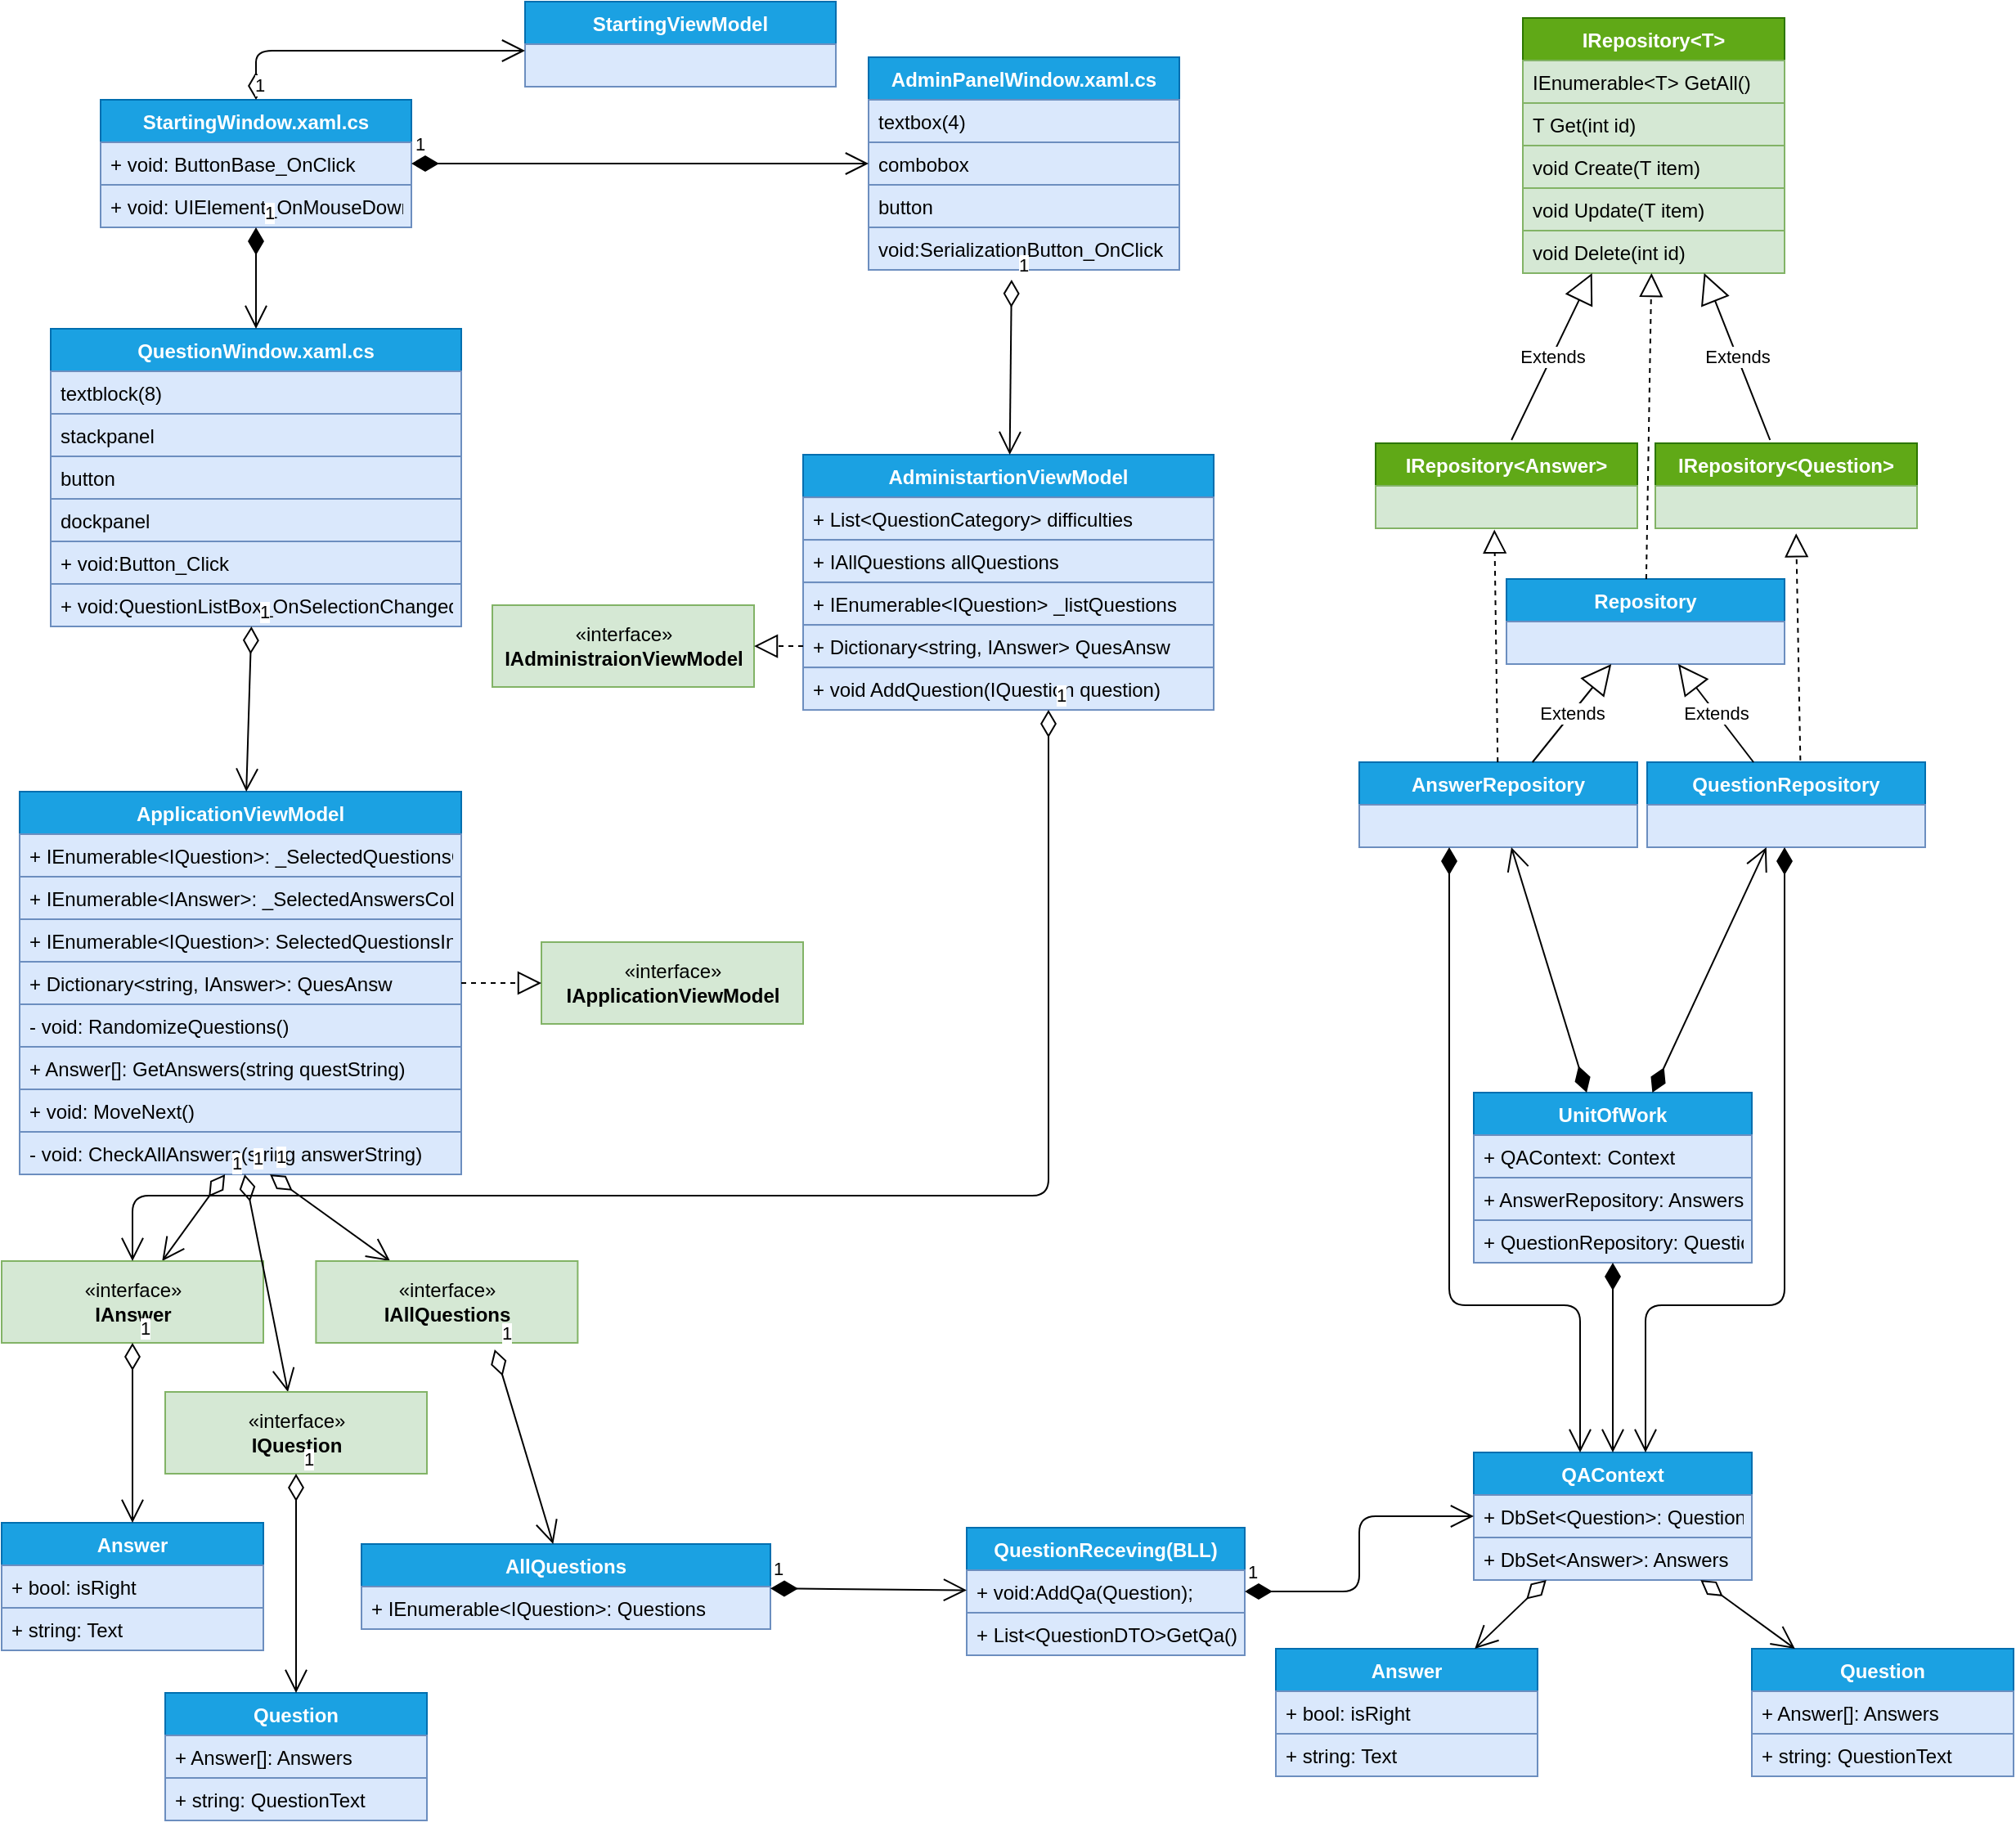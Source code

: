 <mxfile version="13.0.6" type="github">
  <diagram id="C5RBs43oDa-KdzZeNtuy" name="Page-1">
    <mxGraphModel dx="1504" dy="-487" grid="1" gridSize="10" guides="1" tooltips="1" connect="1" arrows="1" fold="1" page="1" pageScale="1" pageWidth="827" pageHeight="1169" background="none" math="0" shadow="0">
      <root>
        <mxCell id="WIyWlLk6GJQsqaUBKTNV-0" />
        <mxCell id="WIyWlLk6GJQsqaUBKTNV-1" parent="WIyWlLk6GJQsqaUBKTNV-0" />
        <mxCell id="ChXu1aPSYfACikpWYjQv-26" value="StartingViewModel" style="swimlane;fontStyle=1;align=center;verticalAlign=top;childLayout=stackLayout;horizontal=1;startSize=26;horizontalStack=0;resizeParent=1;resizeParentMax=0;resizeLast=0;collapsible=1;marginBottom=0;fillColor=#1ba1e2;strokeColor=#006EAF;fontColor=#ffffff;" vertex="1" parent="WIyWlLk6GJQsqaUBKTNV-1">
          <mxGeometry x="340" y="1180" width="190" height="52" as="geometry" />
        </mxCell>
        <mxCell id="ChXu1aPSYfACikpWYjQv-28" value="" style="text;strokeColor=#6c8ebf;fillColor=#dae8fc;align=left;verticalAlign=top;spacingLeft=4;spacingRight=4;overflow=hidden;rotatable=0;points=[[0,0.5],[1,0.5]];portConstraint=eastwest;" vertex="1" parent="ChXu1aPSYfACikpWYjQv-26">
          <mxGeometry y="26" width="190" height="26" as="geometry" />
        </mxCell>
        <mxCell id="w_XiCXWCSGNmlnJ2Ay6U-12" value="AdminPanelWindow.xaml.cs" style="swimlane;fontStyle=1;align=center;verticalAlign=top;childLayout=stackLayout;horizontal=1;startSize=26;horizontalStack=0;resizeParent=1;resizeParentMax=0;resizeLast=0;collapsible=1;marginBottom=0;fillColor=#1ba1e2;strokeColor=#006EAF;fontColor=#ffffff;" parent="WIyWlLk6GJQsqaUBKTNV-1" vertex="1">
          <mxGeometry x="550" y="1214" width="190" height="130" as="geometry" />
        </mxCell>
        <mxCell id="w_XiCXWCSGNmlnJ2Ay6U-13" value="textbox(4)" style="text;strokeColor=#6c8ebf;fillColor=#dae8fc;align=left;verticalAlign=top;spacingLeft=4;spacingRight=4;overflow=hidden;rotatable=0;points=[[0,0.5],[1,0.5]];portConstraint=eastwest;" parent="w_XiCXWCSGNmlnJ2Ay6U-12" vertex="1">
          <mxGeometry y="26" width="190" height="26" as="geometry" />
        </mxCell>
        <mxCell id="w_XiCXWCSGNmlnJ2Ay6U-16" value="combobox" style="text;strokeColor=#6c8ebf;fillColor=#dae8fc;align=left;verticalAlign=top;spacingLeft=4;spacingRight=4;overflow=hidden;rotatable=0;points=[[0,0.5],[1,0.5]];portConstraint=eastwest;" parent="w_XiCXWCSGNmlnJ2Ay6U-12" vertex="1">
          <mxGeometry y="52" width="190" height="26" as="geometry" />
        </mxCell>
        <mxCell id="w_XiCXWCSGNmlnJ2Ay6U-17" value="button" style="text;strokeColor=#6c8ebf;fillColor=#dae8fc;align=left;verticalAlign=top;spacingLeft=4;spacingRight=4;overflow=hidden;rotatable=0;points=[[0,0.5],[1,0.5]];portConstraint=eastwest;" parent="w_XiCXWCSGNmlnJ2Ay6U-12" vertex="1">
          <mxGeometry y="78" width="190" height="26" as="geometry" />
        </mxCell>
        <mxCell id="w_XiCXWCSGNmlnJ2Ay6U-15" value="void:SerializationButton_OnClick" style="text;strokeColor=#6c8ebf;fillColor=#dae8fc;align=left;verticalAlign=top;spacingLeft=4;spacingRight=4;overflow=hidden;rotatable=0;points=[[0,0.5],[1,0.5]];portConstraint=eastwest;" parent="w_XiCXWCSGNmlnJ2Ay6U-12" vertex="1">
          <mxGeometry y="104" width="190" height="26" as="geometry" />
        </mxCell>
        <mxCell id="w_XiCXWCSGNmlnJ2Ay6U-1" value="StartingWindow.xaml.cs" style="swimlane;fontStyle=1;align=center;verticalAlign=top;childLayout=stackLayout;horizontal=1;startSize=26;horizontalStack=0;resizeParent=1;resizeParentMax=0;resizeLast=0;collapsible=1;marginBottom=0;fillColor=#1ba1e2;strokeColor=#006EAF;fontColor=#ffffff;" parent="WIyWlLk6GJQsqaUBKTNV-1" vertex="1">
          <mxGeometry x="80.5" y="1240" width="190" height="78" as="geometry" />
        </mxCell>
        <mxCell id="w_XiCXWCSGNmlnJ2Ay6U-4" value="+ void: ButtonBase_OnClick" style="text;strokeColor=#6c8ebf;fillColor=#dae8fc;align=left;verticalAlign=top;spacingLeft=4;spacingRight=4;overflow=hidden;rotatable=0;points=[[0,0.5],[1,0.5]];portConstraint=eastwest;" parent="w_XiCXWCSGNmlnJ2Ay6U-1" vertex="1">
          <mxGeometry y="26" width="190" height="26" as="geometry" />
        </mxCell>
        <mxCell id="w_XiCXWCSGNmlnJ2Ay6U-5" value="+ void: UIElement_OnMouseDown" style="text;strokeColor=#6c8ebf;fillColor=#dae8fc;align=left;verticalAlign=top;spacingLeft=4;spacingRight=4;overflow=hidden;rotatable=0;points=[[0,0.5],[1,0.5]];portConstraint=eastwest;" parent="w_XiCXWCSGNmlnJ2Ay6U-1" vertex="1">
          <mxGeometry y="52" width="190" height="26" as="geometry" />
        </mxCell>
        <mxCell id="ChXu1aPSYfACikpWYjQv-20" value="Repository" style="swimlane;fontStyle=1;align=center;verticalAlign=top;childLayout=stackLayout;horizontal=1;startSize=26;horizontalStack=0;resizeParent=1;resizeParentMax=0;resizeLast=0;collapsible=1;marginBottom=0;fillColor=#1ba1e2;strokeColor=#006EAF;fontColor=#ffffff;" vertex="1" parent="WIyWlLk6GJQsqaUBKTNV-1">
          <mxGeometry x="940" y="1533" width="170" height="52" as="geometry" />
        </mxCell>
        <mxCell id="ChXu1aPSYfACikpWYjQv-21" value="" style="text;strokeColor=#6c8ebf;fillColor=#dae8fc;align=left;verticalAlign=top;spacingLeft=4;spacingRight=4;overflow=hidden;rotatable=0;points=[[0,0.5],[1,0.5]];portConstraint=eastwest;" vertex="1" parent="ChXu1aPSYfACikpWYjQv-20">
          <mxGeometry y="26" width="170" height="26" as="geometry" />
        </mxCell>
        <mxCell id="ChXu1aPSYfACikpWYjQv-18" value="QuestionRepository" style="swimlane;fontStyle=1;align=center;verticalAlign=top;childLayout=stackLayout;horizontal=1;startSize=26;horizontalStack=0;resizeParent=1;resizeParentMax=0;resizeLast=0;collapsible=1;marginBottom=0;fillColor=#1ba1e2;strokeColor=#006EAF;fontColor=#ffffff;" vertex="1" parent="WIyWlLk6GJQsqaUBKTNV-1">
          <mxGeometry x="1026" y="1645" width="170" height="52" as="geometry" />
        </mxCell>
        <mxCell id="ChXu1aPSYfACikpWYjQv-19" value="" style="text;strokeColor=#6c8ebf;fillColor=#dae8fc;align=left;verticalAlign=top;spacingLeft=4;spacingRight=4;overflow=hidden;rotatable=0;points=[[0,0.5],[1,0.5]];portConstraint=eastwest;" vertex="1" parent="ChXu1aPSYfACikpWYjQv-18">
          <mxGeometry y="26" width="170" height="26" as="geometry" />
        </mxCell>
        <mxCell id="ChXu1aPSYfACikpWYjQv-14" value="AnswerRepository" style="swimlane;fontStyle=1;align=center;verticalAlign=top;childLayout=stackLayout;horizontal=1;startSize=26;horizontalStack=0;resizeParent=1;resizeParentMax=0;resizeLast=0;collapsible=1;marginBottom=0;fillColor=#1ba1e2;strokeColor=#006EAF;fontColor=#ffffff;" vertex="1" parent="WIyWlLk6GJQsqaUBKTNV-1">
          <mxGeometry x="850" y="1645" width="170" height="52" as="geometry" />
        </mxCell>
        <mxCell id="ChXu1aPSYfACikpWYjQv-15" value="" style="text;strokeColor=#6c8ebf;fillColor=#dae8fc;align=left;verticalAlign=top;spacingLeft=4;spacingRight=4;overflow=hidden;rotatable=0;points=[[0,0.5],[1,0.5]];portConstraint=eastwest;" vertex="1" parent="ChXu1aPSYfACikpWYjQv-14">
          <mxGeometry y="26" width="170" height="26" as="geometry" />
        </mxCell>
        <mxCell id="o1FTTelJeSWuNUwA3Za7-9" value="UnitOfWork" style="swimlane;fontStyle=1;align=center;verticalAlign=top;childLayout=stackLayout;horizontal=1;startSize=26;horizontalStack=0;resizeParent=1;resizeParentMax=0;resizeLast=0;collapsible=1;marginBottom=0;fillColor=#1ba1e2;strokeColor=#006EAF;fontColor=#ffffff;" parent="WIyWlLk6GJQsqaUBKTNV-1" vertex="1">
          <mxGeometry x="920" y="1847" width="170" height="104" as="geometry" />
        </mxCell>
        <mxCell id="o1FTTelJeSWuNUwA3Za7-10" value="+ QAContext: Context" style="text;strokeColor=#6c8ebf;fillColor=#dae8fc;align=left;verticalAlign=top;spacingLeft=4;spacingRight=4;overflow=hidden;rotatable=0;points=[[0,0.5],[1,0.5]];portConstraint=eastwest;" parent="o1FTTelJeSWuNUwA3Za7-9" vertex="1">
          <mxGeometry y="26" width="170" height="26" as="geometry" />
        </mxCell>
        <mxCell id="o1FTTelJeSWuNUwA3Za7-11" value="+ AnswerRepository: Answers" style="text;strokeColor=#6c8ebf;fillColor=#dae8fc;align=left;verticalAlign=top;spacingLeft=4;spacingRight=4;overflow=hidden;rotatable=0;points=[[0,0.5],[1,0.5]];portConstraint=eastwest;" parent="o1FTTelJeSWuNUwA3Za7-9" vertex="1">
          <mxGeometry y="52" width="170" height="26" as="geometry" />
        </mxCell>
        <mxCell id="o1FTTelJeSWuNUwA3Za7-12" value="+ QuestionRepository: Questions" style="text;strokeColor=#6c8ebf;fillColor=#dae8fc;align=left;verticalAlign=top;spacingLeft=4;spacingRight=4;overflow=hidden;rotatable=0;points=[[0,0.5],[1,0.5]];portConstraint=eastwest;" parent="o1FTTelJeSWuNUwA3Za7-9" vertex="1">
          <mxGeometry y="78" width="170" height="26" as="geometry" />
        </mxCell>
        <mxCell id="ChXu1aPSYfACikpWYjQv-12" value="IRepository&lt;Question&gt;" style="swimlane;fontStyle=1;align=center;verticalAlign=top;childLayout=stackLayout;horizontal=1;startSize=26;horizontalStack=0;resizeParent=1;resizeParentMax=0;resizeLast=0;collapsible=1;marginBottom=0;fillColor=#60a917;strokeColor=#2D7600;fontColor=#ffffff;" vertex="1" parent="WIyWlLk6GJQsqaUBKTNV-1">
          <mxGeometry x="1031" y="1450" width="160" height="52" as="geometry" />
        </mxCell>
        <mxCell id="ChXu1aPSYfACikpWYjQv-13" value="" style="text;strokeColor=#82b366;fillColor=#d5e8d4;align=left;verticalAlign=top;spacingLeft=4;spacingRight=4;overflow=hidden;rotatable=0;points=[[0,0.5],[1,0.5]];portConstraint=eastwest;" vertex="1" parent="ChXu1aPSYfACikpWYjQv-12">
          <mxGeometry y="26" width="160" height="26" as="geometry" />
        </mxCell>
        <mxCell id="ChXu1aPSYfACikpWYjQv-6" value="IRepository&lt;Answer&gt;" style="swimlane;fontStyle=1;align=center;verticalAlign=top;childLayout=stackLayout;horizontal=1;startSize=26;horizontalStack=0;resizeParent=1;resizeParentMax=0;resizeLast=0;collapsible=1;marginBottom=0;fillColor=#60a917;strokeColor=#2D7600;fontColor=#ffffff;" vertex="1" parent="WIyWlLk6GJQsqaUBKTNV-1">
          <mxGeometry x="860" y="1450" width="160" height="52" as="geometry" />
        </mxCell>
        <mxCell id="ChXu1aPSYfACikpWYjQv-10" value="" style="text;strokeColor=#82b366;fillColor=#d5e8d4;align=left;verticalAlign=top;spacingLeft=4;spacingRight=4;overflow=hidden;rotatable=0;points=[[0,0.5],[1,0.5]];portConstraint=eastwest;" vertex="1" parent="ChXu1aPSYfACikpWYjQv-6">
          <mxGeometry y="26" width="160" height="26" as="geometry" />
        </mxCell>
        <mxCell id="o1FTTelJeSWuNUwA3Za7-0" value="IRepository&lt;T&gt;" style="swimlane;fontStyle=1;align=center;verticalAlign=top;childLayout=stackLayout;horizontal=1;startSize=26;horizontalStack=0;resizeParent=1;resizeParentMax=0;resizeLast=0;collapsible=1;marginBottom=0;fillColor=#60a917;strokeColor=#2D7600;fontColor=#ffffff;" parent="WIyWlLk6GJQsqaUBKTNV-1" vertex="1">
          <mxGeometry x="950" y="1190" width="160" height="156" as="geometry" />
        </mxCell>
        <mxCell id="o1FTTelJeSWuNUwA3Za7-1" value="IEnumerable&lt;T&gt; GetAll()" style="text;strokeColor=#82b366;fillColor=#d5e8d4;align=left;verticalAlign=top;spacingLeft=4;spacingRight=4;overflow=hidden;rotatable=0;points=[[0,0.5],[1,0.5]];portConstraint=eastwest;" parent="o1FTTelJeSWuNUwA3Za7-0" vertex="1">
          <mxGeometry y="26" width="160" height="26" as="geometry" />
        </mxCell>
        <mxCell id="o1FTTelJeSWuNUwA3Za7-2" value="T Get(int id)" style="text;strokeColor=#82b366;fillColor=#d5e8d4;align=left;verticalAlign=top;spacingLeft=4;spacingRight=4;overflow=hidden;rotatable=0;points=[[0,0.5],[1,0.5]];portConstraint=eastwest;" parent="o1FTTelJeSWuNUwA3Za7-0" vertex="1">
          <mxGeometry y="52" width="160" height="26" as="geometry" />
        </mxCell>
        <mxCell id="o1FTTelJeSWuNUwA3Za7-3" value="void Create(T item)" style="text;strokeColor=#82b366;fillColor=#d5e8d4;align=left;verticalAlign=top;spacingLeft=4;spacingRight=4;overflow=hidden;rotatable=0;points=[[0,0.5],[1,0.5]];portConstraint=eastwest;" parent="o1FTTelJeSWuNUwA3Za7-0" vertex="1">
          <mxGeometry y="78" width="160" height="26" as="geometry" />
        </mxCell>
        <mxCell id="o1FTTelJeSWuNUwA3Za7-4" value="void Update(T item)" style="text;strokeColor=#82b366;fillColor=#d5e8d4;align=left;verticalAlign=top;spacingLeft=4;spacingRight=4;overflow=hidden;rotatable=0;points=[[0,0.5],[1,0.5]];portConstraint=eastwest;" parent="o1FTTelJeSWuNUwA3Za7-0" vertex="1">
          <mxGeometry y="104" width="160" height="26" as="geometry" />
        </mxCell>
        <mxCell id="o1FTTelJeSWuNUwA3Za7-5" value="void Delete(int id)" style="text;strokeColor=#82b366;fillColor=#d5e8d4;align=left;verticalAlign=top;spacingLeft=4;spacingRight=4;overflow=hidden;rotatable=0;points=[[0,0.5],[1,0.5]];portConstraint=eastwest;" parent="o1FTTelJeSWuNUwA3Za7-0" vertex="1">
          <mxGeometry y="130" width="160" height="26" as="geometry" />
        </mxCell>
        <mxCell id="o1FTTelJeSWuNUwA3Za7-16" value="Answer" style="swimlane;fontStyle=1;align=center;verticalAlign=top;childLayout=stackLayout;horizontal=1;startSize=26;horizontalStack=0;resizeParent=1;resizeParentMax=0;resizeLast=0;collapsible=1;marginBottom=0;fillColor=#1ba1e2;strokeColor=#006EAF;fontColor=#ffffff;" parent="WIyWlLk6GJQsqaUBKTNV-1" vertex="1">
          <mxGeometry x="799" y="2187" width="160" height="78" as="geometry" />
        </mxCell>
        <mxCell id="o1FTTelJeSWuNUwA3Za7-17" value="+ bool: isRight" style="text;strokeColor=#6c8ebf;fillColor=#dae8fc;align=left;verticalAlign=top;spacingLeft=4;spacingRight=4;overflow=hidden;rotatable=0;points=[[0,0.5],[1,0.5]];portConstraint=eastwest;" parent="o1FTTelJeSWuNUwA3Za7-16" vertex="1">
          <mxGeometry y="26" width="160" height="26" as="geometry" />
        </mxCell>
        <mxCell id="o1FTTelJeSWuNUwA3Za7-18" value="+ string: Text" style="text;strokeColor=#6c8ebf;fillColor=#dae8fc;align=left;verticalAlign=top;spacingLeft=4;spacingRight=4;overflow=hidden;rotatable=0;points=[[0,0.5],[1,0.5]];portConstraint=eastwest;" parent="o1FTTelJeSWuNUwA3Za7-16" vertex="1">
          <mxGeometry y="52" width="160" height="26" as="geometry" />
        </mxCell>
        <mxCell id="o1FTTelJeSWuNUwA3Za7-6" value="QAContext" style="swimlane;fontStyle=1;align=center;verticalAlign=top;childLayout=stackLayout;horizontal=1;startSize=26;horizontalStack=0;resizeParent=1;resizeParentMax=0;resizeLast=0;collapsible=1;marginBottom=0;fillColor=#1ba1e2;strokeColor=#006EAF;fontColor=#ffffff;" parent="WIyWlLk6GJQsqaUBKTNV-1" vertex="1">
          <mxGeometry x="920" y="2067" width="170" height="78" as="geometry" />
        </mxCell>
        <mxCell id="o1FTTelJeSWuNUwA3Za7-7" value="+ DbSet&lt;Question&gt;: Questions" style="text;strokeColor=#6c8ebf;fillColor=#dae8fc;align=left;verticalAlign=top;spacingLeft=4;spacingRight=4;overflow=hidden;rotatable=0;points=[[0,0.5],[1,0.5]];portConstraint=eastwest;" parent="o1FTTelJeSWuNUwA3Za7-6" vertex="1">
          <mxGeometry y="26" width="170" height="26" as="geometry" />
        </mxCell>
        <mxCell id="o1FTTelJeSWuNUwA3Za7-8" value="+ DbSet&lt;Answer&gt;: Answers" style="text;strokeColor=#6c8ebf;fillColor=#dae8fc;align=left;verticalAlign=top;spacingLeft=4;spacingRight=4;overflow=hidden;rotatable=0;points=[[0,0.5],[1,0.5]];portConstraint=eastwest;" parent="o1FTTelJeSWuNUwA3Za7-6" vertex="1">
          <mxGeometry y="52" width="170" height="26" as="geometry" />
        </mxCell>
        <mxCell id="o1FTTelJeSWuNUwA3Za7-13" value="Question" style="swimlane;fontStyle=1;align=center;verticalAlign=top;childLayout=stackLayout;horizontal=1;startSize=26;horizontalStack=0;resizeParent=1;resizeParentMax=0;resizeLast=0;collapsible=1;marginBottom=0;fillColor=#1ba1e2;strokeColor=#006EAF;fontColor=#ffffff;" parent="WIyWlLk6GJQsqaUBKTNV-1" vertex="1">
          <mxGeometry x="1090" y="2187" width="160" height="78" as="geometry" />
        </mxCell>
        <mxCell id="o1FTTelJeSWuNUwA3Za7-14" value="+ Answer[]: Answers" style="text;strokeColor=#6c8ebf;fillColor=#dae8fc;align=left;verticalAlign=top;spacingLeft=4;spacingRight=4;overflow=hidden;rotatable=0;points=[[0,0.5],[1,0.5]];portConstraint=eastwest;" parent="o1FTTelJeSWuNUwA3Za7-13" vertex="1">
          <mxGeometry y="26" width="160" height="26" as="geometry" />
        </mxCell>
        <mxCell id="o1FTTelJeSWuNUwA3Za7-15" value="+ string: QuestionText" style="text;strokeColor=#6c8ebf;fillColor=#dae8fc;align=left;verticalAlign=top;spacingLeft=4;spacingRight=4;overflow=hidden;rotatable=0;points=[[0,0.5],[1,0.5]];portConstraint=eastwest;" parent="o1FTTelJeSWuNUwA3Za7-13" vertex="1">
          <mxGeometry y="52" width="160" height="26" as="geometry" />
        </mxCell>
        <mxCell id="w_XiCXWCSGNmlnJ2Ay6U-35" value="ApplicationViewModel" style="swimlane;fontStyle=1;align=center;verticalAlign=top;childLayout=stackLayout;horizontal=1;startSize=26;horizontalStack=0;resizeParent=1;resizeParentMax=0;resizeLast=0;collapsible=1;marginBottom=0;fillColor=#1ba1e2;strokeColor=#006EAF;fontColor=#ffffff;" parent="WIyWlLk6GJQsqaUBKTNV-1" vertex="1">
          <mxGeometry x="31" y="1663" width="270" height="234" as="geometry" />
        </mxCell>
        <mxCell id="w_XiCXWCSGNmlnJ2Ay6U-36" value="+ IEnumerable&lt;IQuestion&gt;: _SelectedQuestionsCollection;" style="text;strokeColor=#6c8ebf;fillColor=#dae8fc;align=left;verticalAlign=top;spacingLeft=4;spacingRight=4;overflow=hidden;rotatable=0;points=[[0,0.5],[1,0.5]];portConstraint=eastwest;" parent="w_XiCXWCSGNmlnJ2Ay6U-35" vertex="1">
          <mxGeometry y="26" width="270" height="26" as="geometry" />
        </mxCell>
        <mxCell id="w_XiCXWCSGNmlnJ2Ay6U-37" value="+ IEnumerable&lt;IAnswer&gt;: _SelectedAnswersCollection;" style="text;strokeColor=#6c8ebf;fillColor=#dae8fc;align=left;verticalAlign=top;spacingLeft=4;spacingRight=4;overflow=hidden;rotatable=0;points=[[0,0.5],[1,0.5]];portConstraint=eastwest;" parent="w_XiCXWCSGNmlnJ2Ay6U-35" vertex="1">
          <mxGeometry y="52" width="270" height="26" as="geometry" />
        </mxCell>
        <mxCell id="w_XiCXWCSGNmlnJ2Ay6U-38" value="+ IEnumerable&lt;IQuestion&gt;: SelectedQuestionsInApplication" style="text;strokeColor=#6c8ebf;fillColor=#dae8fc;align=left;verticalAlign=top;spacingLeft=4;spacingRight=4;overflow=hidden;rotatable=0;points=[[0,0.5],[1,0.5]];portConstraint=eastwest;" parent="w_XiCXWCSGNmlnJ2Ay6U-35" vertex="1">
          <mxGeometry y="78" width="270" height="26" as="geometry" />
        </mxCell>
        <mxCell id="w_XiCXWCSGNmlnJ2Ay6U-39" value="+ Dictionary&lt;string, IAnswer&gt;: QuesAnsw" style="text;strokeColor=#6c8ebf;fillColor=#dae8fc;align=left;verticalAlign=top;spacingLeft=4;spacingRight=4;overflow=hidden;rotatable=0;points=[[0,0.5],[1,0.5]];portConstraint=eastwest;" parent="w_XiCXWCSGNmlnJ2Ay6U-35" vertex="1">
          <mxGeometry y="104" width="270" height="26" as="geometry" />
        </mxCell>
        <mxCell id="w_XiCXWCSGNmlnJ2Ay6U-41" value="- void: RandomizeQuestions()" style="text;strokeColor=#6c8ebf;fillColor=#dae8fc;align=left;verticalAlign=top;spacingLeft=4;spacingRight=4;overflow=hidden;rotatable=0;points=[[0,0.5],[1,0.5]];portConstraint=eastwest;" parent="w_XiCXWCSGNmlnJ2Ay6U-35" vertex="1">
          <mxGeometry y="130" width="270" height="26" as="geometry" />
        </mxCell>
        <mxCell id="w_XiCXWCSGNmlnJ2Ay6U-42" value="+ Answer[]: GetAnswers(string questString)" style="text;strokeColor=#6c8ebf;fillColor=#dae8fc;align=left;verticalAlign=top;spacingLeft=4;spacingRight=4;overflow=hidden;rotatable=0;points=[[0,0.5],[1,0.5]];portConstraint=eastwest;" parent="w_XiCXWCSGNmlnJ2Ay6U-35" vertex="1">
          <mxGeometry y="156" width="270" height="26" as="geometry" />
        </mxCell>
        <mxCell id="w_XiCXWCSGNmlnJ2Ay6U-55" value="+ void: MoveNext()" style="text;strokeColor=#6c8ebf;fillColor=#dae8fc;align=left;verticalAlign=top;spacingLeft=4;spacingRight=4;overflow=hidden;rotatable=0;points=[[0,0.5],[1,0.5]];portConstraint=eastwest;" parent="w_XiCXWCSGNmlnJ2Ay6U-35" vertex="1">
          <mxGeometry y="182" width="270" height="26" as="geometry" />
        </mxCell>
        <mxCell id="w_XiCXWCSGNmlnJ2Ay6U-56" value="- void: CheckAllAnswers(string answerString)" style="text;strokeColor=#6c8ebf;fillColor=#dae8fc;align=left;verticalAlign=top;spacingLeft=4;spacingRight=4;overflow=hidden;rotatable=0;points=[[0,0.5],[1,0.5]];portConstraint=eastwest;" parent="w_XiCXWCSGNmlnJ2Ay6U-35" vertex="1">
          <mxGeometry y="208" width="270" height="26" as="geometry" />
        </mxCell>
        <mxCell id="w_XiCXWCSGNmlnJ2Ay6U-83" value="AdministartionViewModel" style="swimlane;fontStyle=1;align=center;verticalAlign=top;childLayout=stackLayout;horizontal=1;startSize=26;horizontalStack=0;resizeParent=1;resizeParentMax=0;resizeLast=0;collapsible=1;marginBottom=0;fillColor=#1ba1e2;strokeColor=#006EAF;fontColor=#ffffff;" parent="WIyWlLk6GJQsqaUBKTNV-1" vertex="1">
          <mxGeometry x="510" y="1457.06" width="251" height="156" as="geometry" />
        </mxCell>
        <mxCell id="w_XiCXWCSGNmlnJ2Ay6U-84" value="+ List&lt;QuestionCategory&gt; difficulties" style="text;strokeColor=#6c8ebf;fillColor=#dae8fc;align=left;verticalAlign=top;spacingLeft=4;spacingRight=4;overflow=hidden;rotatable=0;points=[[0,0.5],[1,0.5]];portConstraint=eastwest;" parent="w_XiCXWCSGNmlnJ2Ay6U-83" vertex="1">
          <mxGeometry y="26" width="251" height="26" as="geometry" />
        </mxCell>
        <mxCell id="w_XiCXWCSGNmlnJ2Ay6U-85" value="+ IAllQuestions allQuestions" style="text;strokeColor=#6c8ebf;fillColor=#dae8fc;align=left;verticalAlign=top;spacingLeft=4;spacingRight=4;overflow=hidden;rotatable=0;points=[[0,0.5],[1,0.5]];portConstraint=eastwest;" parent="w_XiCXWCSGNmlnJ2Ay6U-83" vertex="1">
          <mxGeometry y="52" width="251" height="26" as="geometry" />
        </mxCell>
        <mxCell id="w_XiCXWCSGNmlnJ2Ay6U-86" value="+ IEnumerable&lt;IQuestion&gt; _listQuestions" style="text;strokeColor=#6c8ebf;fillColor=#dae8fc;align=left;verticalAlign=top;spacingLeft=4;spacingRight=4;overflow=hidden;rotatable=0;points=[[0,0.5],[1,0.5]];portConstraint=eastwest;" parent="w_XiCXWCSGNmlnJ2Ay6U-83" vertex="1">
          <mxGeometry y="78" width="251" height="26" as="geometry" />
        </mxCell>
        <mxCell id="w_XiCXWCSGNmlnJ2Ay6U-87" value="+ Dictionary&lt;string, IAnswer&gt; QuesAnsw" style="text;strokeColor=#6c8ebf;fillColor=#dae8fc;align=left;verticalAlign=top;spacingLeft=4;spacingRight=4;overflow=hidden;rotatable=0;points=[[0,0.5],[1,0.5]];portConstraint=eastwest;" parent="w_XiCXWCSGNmlnJ2Ay6U-83" vertex="1">
          <mxGeometry y="104" width="251" height="26" as="geometry" />
        </mxCell>
        <mxCell id="w_XiCXWCSGNmlnJ2Ay6U-89" value="+ void AddQuestion(IQuestion question)" style="text;strokeColor=#6c8ebf;fillColor=#dae8fc;align=left;verticalAlign=top;spacingLeft=4;spacingRight=4;overflow=hidden;rotatable=0;points=[[0,0.5],[1,0.5]];portConstraint=eastwest;" parent="w_XiCXWCSGNmlnJ2Ay6U-83" vertex="1">
          <mxGeometry y="130" width="251" height="26" as="geometry" />
        </mxCell>
        <mxCell id="w_XiCXWCSGNmlnJ2Ay6U-75" value="AllQuestions" style="swimlane;fontStyle=1;align=center;verticalAlign=top;childLayout=stackLayout;horizontal=1;startSize=26;horizontalStack=0;resizeParent=1;resizeParentMax=0;resizeLast=0;collapsible=1;marginBottom=0;fillColor=#1ba1e2;strokeColor=#006EAF;fontColor=#ffffff;" parent="WIyWlLk6GJQsqaUBKTNV-1" vertex="1">
          <mxGeometry x="240" y="2123" width="250" height="52" as="geometry" />
        </mxCell>
        <mxCell id="w_XiCXWCSGNmlnJ2Ay6U-77" value="+ IEnumerable&lt;IQuestion&gt;: Questions" style="text;strokeColor=#6c8ebf;fillColor=#dae8fc;align=left;verticalAlign=top;spacingLeft=4;spacingRight=4;overflow=hidden;rotatable=0;points=[[0,0.5],[1,0.5]];portConstraint=eastwest;" parent="w_XiCXWCSGNmlnJ2Ay6U-75" vertex="1">
          <mxGeometry y="26" width="250" height="26" as="geometry" />
        </mxCell>
        <mxCell id="o1FTTelJeSWuNUwA3Za7-35" value="QuestionReceving(BLL)" style="swimlane;fontStyle=1;align=center;verticalAlign=top;childLayout=stackLayout;horizontal=1;startSize=26;horizontalStack=0;resizeParent=1;resizeParentMax=0;resizeLast=0;collapsible=1;marginBottom=0;fillColor=#1ba1e2;strokeColor=#006EAF;fontColor=#ffffff;" parent="WIyWlLk6GJQsqaUBKTNV-1" vertex="1">
          <mxGeometry x="610" y="2113" width="170" height="78" as="geometry" />
        </mxCell>
        <mxCell id="o1FTTelJeSWuNUwA3Za7-38" value="+ void:AddQa(Question);" style="text;strokeColor=#6c8ebf;fillColor=#dae8fc;align=left;verticalAlign=top;spacingLeft=4;spacingRight=4;overflow=hidden;rotatable=0;points=[[0,0.5],[1,0.5]];portConstraint=eastwest;" parent="o1FTTelJeSWuNUwA3Za7-35" vertex="1">
          <mxGeometry y="26" width="170" height="26" as="geometry" />
        </mxCell>
        <mxCell id="o1FTTelJeSWuNUwA3Za7-39" value="+ List&lt;QuestionDTO&gt;GetQa();" style="text;strokeColor=#6c8ebf;fillColor=#dae8fc;align=left;verticalAlign=top;spacingLeft=4;spacingRight=4;overflow=hidden;rotatable=0;points=[[0,0.5],[1,0.5]];portConstraint=eastwest;" parent="o1FTTelJeSWuNUwA3Za7-35" vertex="1">
          <mxGeometry y="52" width="170" height="26" as="geometry" />
        </mxCell>
        <mxCell id="w_XiCXWCSGNmlnJ2Ay6U-64" value="Answer" style="swimlane;fontStyle=1;align=center;verticalAlign=top;childLayout=stackLayout;horizontal=1;startSize=26;horizontalStack=0;resizeParent=1;resizeParentMax=0;resizeLast=0;collapsible=1;marginBottom=0;fillColor=#1ba1e2;strokeColor=#006EAF;fontColor=#ffffff;" parent="WIyWlLk6GJQsqaUBKTNV-1" vertex="1">
          <mxGeometry x="20" y="2110" width="160" height="78" as="geometry" />
        </mxCell>
        <mxCell id="w_XiCXWCSGNmlnJ2Ay6U-65" value="+ bool: isRight" style="text;strokeColor=#6c8ebf;fillColor=#dae8fc;align=left;verticalAlign=top;spacingLeft=4;spacingRight=4;overflow=hidden;rotatable=0;points=[[0,0.5],[1,0.5]];portConstraint=eastwest;" parent="w_XiCXWCSGNmlnJ2Ay6U-64" vertex="1">
          <mxGeometry y="26" width="160" height="26" as="geometry" />
        </mxCell>
        <mxCell id="w_XiCXWCSGNmlnJ2Ay6U-68" value="+ string: Text" style="text;strokeColor=#6c8ebf;fillColor=#dae8fc;align=left;verticalAlign=top;spacingLeft=4;spacingRight=4;overflow=hidden;rotatable=0;points=[[0,0.5],[1,0.5]];portConstraint=eastwest;" parent="w_XiCXWCSGNmlnJ2Ay6U-64" vertex="1">
          <mxGeometry y="52" width="160" height="26" as="geometry" />
        </mxCell>
        <mxCell id="w_XiCXWCSGNmlnJ2Ay6U-70" value="Question" style="swimlane;fontStyle=1;align=center;verticalAlign=top;childLayout=stackLayout;horizontal=1;startSize=26;horizontalStack=0;resizeParent=1;resizeParentMax=0;resizeLast=0;collapsible=1;marginBottom=0;fillColor=#1ba1e2;strokeColor=#006EAF;fontColor=#ffffff;" parent="WIyWlLk6GJQsqaUBKTNV-1" vertex="1">
          <mxGeometry x="120" y="2214" width="160" height="78" as="geometry" />
        </mxCell>
        <mxCell id="w_XiCXWCSGNmlnJ2Ay6U-71" value="+ Answer[]: Answers" style="text;strokeColor=#6c8ebf;fillColor=#dae8fc;align=left;verticalAlign=top;spacingLeft=4;spacingRight=4;overflow=hidden;rotatable=0;points=[[0,0.5],[1,0.5]];portConstraint=eastwest;" parent="w_XiCXWCSGNmlnJ2Ay6U-70" vertex="1">
          <mxGeometry y="26" width="160" height="26" as="geometry" />
        </mxCell>
        <mxCell id="w_XiCXWCSGNmlnJ2Ay6U-72" value="+ string: QuestionText" style="text;strokeColor=#6c8ebf;fillColor=#dae8fc;align=left;verticalAlign=top;spacingLeft=4;spacingRight=4;overflow=hidden;rotatable=0;points=[[0,0.5],[1,0.5]];portConstraint=eastwest;" parent="w_XiCXWCSGNmlnJ2Ay6U-70" vertex="1">
          <mxGeometry y="52" width="160" height="26" as="geometry" />
        </mxCell>
        <mxCell id="w_XiCXWCSGNmlnJ2Ay6U-25" value="QuestionWindow.xaml.cs" style="swimlane;fontStyle=1;align=center;verticalAlign=top;childLayout=stackLayout;horizontal=1;startSize=26;horizontalStack=0;resizeParent=1;resizeParentMax=0;resizeLast=0;collapsible=1;marginBottom=0;fillColor=#1ba1e2;strokeColor=#006EAF;fontColor=#ffffff;" parent="WIyWlLk6GJQsqaUBKTNV-1" vertex="1">
          <mxGeometry x="50" y="1380" width="251" height="182" as="geometry" />
        </mxCell>
        <mxCell id="w_XiCXWCSGNmlnJ2Ay6U-26" value="textblock(8)" style="text;strokeColor=#6c8ebf;fillColor=#dae8fc;align=left;verticalAlign=top;spacingLeft=4;spacingRight=4;overflow=hidden;rotatable=0;points=[[0,0.5],[1,0.5]];portConstraint=eastwest;" parent="w_XiCXWCSGNmlnJ2Ay6U-25" vertex="1">
          <mxGeometry y="26" width="251" height="26" as="geometry" />
        </mxCell>
        <mxCell id="w_XiCXWCSGNmlnJ2Ay6U-27" value="stackpanel" style="text;strokeColor=#6c8ebf;fillColor=#dae8fc;align=left;verticalAlign=top;spacingLeft=4;spacingRight=4;overflow=hidden;rotatable=0;points=[[0,0.5],[1,0.5]];portConstraint=eastwest;" parent="w_XiCXWCSGNmlnJ2Ay6U-25" vertex="1">
          <mxGeometry y="52" width="251" height="26" as="geometry" />
        </mxCell>
        <mxCell id="w_XiCXWCSGNmlnJ2Ay6U-28" value="button" style="text;strokeColor=#6c8ebf;fillColor=#dae8fc;align=left;verticalAlign=top;spacingLeft=4;spacingRight=4;overflow=hidden;rotatable=0;points=[[0,0.5],[1,0.5]];portConstraint=eastwest;" parent="w_XiCXWCSGNmlnJ2Ay6U-25" vertex="1">
          <mxGeometry y="78" width="251" height="26" as="geometry" />
        </mxCell>
        <mxCell id="w_XiCXWCSGNmlnJ2Ay6U-32" value="dockpanel" style="text;strokeColor=#6c8ebf;fillColor=#dae8fc;align=left;verticalAlign=top;spacingLeft=4;spacingRight=4;overflow=hidden;rotatable=0;points=[[0,0.5],[1,0.5]];portConstraint=eastwest;" parent="w_XiCXWCSGNmlnJ2Ay6U-25" vertex="1">
          <mxGeometry y="104" width="251" height="26" as="geometry" />
        </mxCell>
        <mxCell id="w_XiCXWCSGNmlnJ2Ay6U-30" value="+ void:Button_Click" style="text;strokeColor=#6c8ebf;fillColor=#dae8fc;align=left;verticalAlign=top;spacingLeft=4;spacingRight=4;overflow=hidden;rotatable=0;points=[[0,0.5],[1,0.5]];portConstraint=eastwest;" parent="w_XiCXWCSGNmlnJ2Ay6U-25" vertex="1">
          <mxGeometry y="130" width="251" height="26" as="geometry" />
        </mxCell>
        <mxCell id="w_XiCXWCSGNmlnJ2Ay6U-31" value="+ void:QuestionListBox_OnSelectionChanged" style="text;strokeColor=#6c8ebf;fillColor=#dae8fc;align=left;verticalAlign=top;spacingLeft=4;spacingRight=4;overflow=hidden;rotatable=0;points=[[0,0.5],[1,0.5]];portConstraint=eastwest;" parent="w_XiCXWCSGNmlnJ2Ay6U-25" vertex="1">
          <mxGeometry y="156" width="251" height="26" as="geometry" />
        </mxCell>
        <mxCell id="GLjs3NmaUITLZzMdZc89-338" value="&lt;span style=&quot;color: rgba(0 , 0 , 0 , 0) ; font-family: monospace ; font-size: 0px&quot;&gt;%3CmxGraphModel%3E%3Croot%3E%3CmxCell%20id%3D%220%22%2F%3E%3CmxCell%20id%3D%221%22%20parent%3D%220%22%2F%3E%3CmxCell%20id%3D%222%22%20value%3D%22ID%22%20style%3D%22ellipse%3BwhiteSpace%3Dwrap%3Bhtml%3D1%3Balign%3Dcenter%3BfontStyle%3D4%22%20vertex%3D%221%22%20parent%3D%221%22%3E%3CmxGeometry%20x%3D%2290%22%20y%3D%22282.57%22%20width%3D%2240%22%20height%3D%2227.5%22%20as%3D%22geometry%22%2F%3E%3C%2FmxCell%3E%3C%2Froot%3E%3C%2FmxGraphModel%3E&lt;/span&gt;" style="text;html=1;align=center;verticalAlign=middle;resizable=0;points=[];autosize=1;" parent="WIyWlLk6GJQsqaUBKTNV-1" vertex="1">
          <mxGeometry x="716.647" y="1437.059" width="20" height="20" as="geometry" />
        </mxCell>
        <mxCell id="w_XiCXWCSGNmlnJ2Ay6U-6" value="1" style="endArrow=open;html=1;endSize=12;startArrow=diamondThin;startSize=14;startFill=1;align=left;verticalAlign=bottom;" parent="WIyWlLk6GJQsqaUBKTNV-1" source="w_XiCXWCSGNmlnJ2Ay6U-1" target="w_XiCXWCSGNmlnJ2Ay6U-12" edge="1">
          <mxGeometry x="-1" y="3" relative="1" as="geometry">
            <mxPoint x="340" y="1230" as="sourcePoint" />
            <mxPoint x="470.76" y="1271.192" as="targetPoint" />
          </mxGeometry>
        </mxCell>
        <mxCell id="w_XiCXWCSGNmlnJ2Ay6U-33" value="1" style="endArrow=open;html=1;endSize=12;startArrow=diamondThin;startSize=14;startFill=1;align=left;verticalAlign=bottom;" parent="WIyWlLk6GJQsqaUBKTNV-1" source="w_XiCXWCSGNmlnJ2Ay6U-1" target="w_XiCXWCSGNmlnJ2Ay6U-25" edge="1">
          <mxGeometry x="-1" y="3" relative="1" as="geometry">
            <mxPoint x="300" y="1288.932" as="sourcePoint" />
            <mxPoint x="480.76" y="1281.192" as="targetPoint" />
          </mxGeometry>
        </mxCell>
        <mxCell id="w_XiCXWCSGNmlnJ2Ay6U-34" value="1" style="endArrow=open;html=1;endSize=12;startArrow=diamondThin;startSize=14;startFill=0;align=left;verticalAlign=bottom;" parent="WIyWlLk6GJQsqaUBKTNV-1" source="w_XiCXWCSGNmlnJ2Ay6U-25" target="w_XiCXWCSGNmlnJ2Ay6U-35" edge="1">
          <mxGeometry x="-1" y="3" relative="1" as="geometry">
            <mxPoint x="340" y="1610" as="sourcePoint" />
            <mxPoint x="176" y="1670" as="targetPoint" />
          </mxGeometry>
        </mxCell>
        <mxCell id="w_XiCXWCSGNmlnJ2Ay6U-52" value="«interface»&lt;br&gt;&lt;b&gt;IApplicationViewModel&lt;/b&gt;" style="html=1;fillColor=#d5e8d4;strokeColor=#82b366;" parent="WIyWlLk6GJQsqaUBKTNV-1" vertex="1">
          <mxGeometry x="350" y="1755" width="160" height="50" as="geometry" />
        </mxCell>
        <mxCell id="w_XiCXWCSGNmlnJ2Ay6U-53" value="" style="endArrow=block;dashed=1;endFill=0;endSize=12;html=1;" parent="WIyWlLk6GJQsqaUBKTNV-1" source="w_XiCXWCSGNmlnJ2Ay6U-35" target="w_XiCXWCSGNmlnJ2Ay6U-52" edge="1">
          <mxGeometry width="160" relative="1" as="geometry">
            <mxPoint x="330" y="1600" as="sourcePoint" />
            <mxPoint x="490" y="1600" as="targetPoint" />
          </mxGeometry>
        </mxCell>
        <mxCell id="w_XiCXWCSGNmlnJ2Ay6U-57" value="1" style="endArrow=open;html=1;endSize=12;startArrow=diamondThin;startSize=14;startFill=0;align=left;verticalAlign=bottom;" parent="WIyWlLk6GJQsqaUBKTNV-1" source="w_XiCXWCSGNmlnJ2Ay6U-56" target="w_XiCXWCSGNmlnJ2Ay6U-58" edge="1">
          <mxGeometry x="-1" y="3" relative="1" as="geometry">
            <mxPoint x="130" y="1950" as="sourcePoint" />
            <mxPoint x="130" y="2039" as="targetPoint" />
          </mxGeometry>
        </mxCell>
        <mxCell id="w_XiCXWCSGNmlnJ2Ay6U-58" value="«interface»&lt;br&gt;&lt;b&gt;IAnswer&lt;/b&gt;" style="html=1;fillColor=#d5e8d4;strokeColor=#82b366;" parent="WIyWlLk6GJQsqaUBKTNV-1" vertex="1">
          <mxGeometry x="20" y="1950" width="160" height="50" as="geometry" />
        </mxCell>
        <mxCell id="w_XiCXWCSGNmlnJ2Ay6U-59" value="1" style="endArrow=open;html=1;endSize=12;startArrow=diamondThin;startSize=14;startFill=0;align=left;verticalAlign=bottom;" parent="WIyWlLk6GJQsqaUBKTNV-1" source="w_XiCXWCSGNmlnJ2Ay6U-56" target="w_XiCXWCSGNmlnJ2Ay6U-60" edge="1">
          <mxGeometry x="-1" y="3" relative="1" as="geometry">
            <mxPoint x="311.424" y="1910" as="sourcePoint" />
            <mxPoint x="270" y="2048" as="targetPoint" />
          </mxGeometry>
        </mxCell>
        <mxCell id="w_XiCXWCSGNmlnJ2Ay6U-60" value="«interface»&lt;br&gt;&lt;b&gt;IQuestion&lt;/b&gt;" style="html=1;fillColor=#d5e8d4;strokeColor=#82b366;" parent="WIyWlLk6GJQsqaUBKTNV-1" vertex="1">
          <mxGeometry x="120" y="2030" width="160" height="50" as="geometry" />
        </mxCell>
        <mxCell id="w_XiCXWCSGNmlnJ2Ay6U-62" value="1" style="endArrow=open;html=1;endSize=12;startArrow=diamondThin;startSize=14;startFill=0;align=left;verticalAlign=bottom;" parent="WIyWlLk6GJQsqaUBKTNV-1" source="w_XiCXWCSGNmlnJ2Ay6U-56" target="w_XiCXWCSGNmlnJ2Ay6U-63" edge="1">
          <mxGeometry x="-1" y="3" relative="1" as="geometry">
            <mxPoint x="240" y="1930" as="sourcePoint" />
            <mxPoint x="362.19" y="1968" as="targetPoint" />
          </mxGeometry>
        </mxCell>
        <mxCell id="w_XiCXWCSGNmlnJ2Ay6U-63" value="«interface»&lt;br&gt;&lt;b&gt;IAllQuestions&lt;/b&gt;" style="html=1;fillColor=#d5e8d4;strokeColor=#82b366;" parent="WIyWlLk6GJQsqaUBKTNV-1" vertex="1">
          <mxGeometry x="212.19" y="1950" width="160" height="50" as="geometry" />
        </mxCell>
        <mxCell id="w_XiCXWCSGNmlnJ2Ay6U-69" value="1" style="endArrow=open;html=1;endSize=12;startArrow=diamondThin;startSize=14;startFill=0;align=left;verticalAlign=bottom;" parent="WIyWlLk6GJQsqaUBKTNV-1" source="w_XiCXWCSGNmlnJ2Ay6U-58" target="w_XiCXWCSGNmlnJ2Ay6U-64" edge="1">
          <mxGeometry x="-1" y="3" relative="1" as="geometry">
            <mxPoint y="2040" as="sourcePoint" />
            <mxPoint x="160" y="2040" as="targetPoint" />
          </mxGeometry>
        </mxCell>
        <mxCell id="w_XiCXWCSGNmlnJ2Ay6U-74" value="1" style="endArrow=open;html=1;endSize=12;startArrow=diamondThin;startSize=14;startFill=0;align=left;verticalAlign=bottom;" parent="WIyWlLk6GJQsqaUBKTNV-1" source="w_XiCXWCSGNmlnJ2Ay6U-60" target="w_XiCXWCSGNmlnJ2Ay6U-70" edge="1">
          <mxGeometry x="-1" y="3" relative="1" as="geometry">
            <mxPoint x="221.404" y="2090" as="sourcePoint" />
            <mxPoint x="280" y="2130" as="targetPoint" />
          </mxGeometry>
        </mxCell>
        <mxCell id="w_XiCXWCSGNmlnJ2Ay6U-79" value="1" style="endArrow=open;html=1;endSize=12;startArrow=diamondThin;startSize=14;startFill=0;align=left;verticalAlign=bottom;" parent="WIyWlLk6GJQsqaUBKTNV-1" target="w_XiCXWCSGNmlnJ2Ay6U-75" edge="1">
          <mxGeometry x="-1" y="3" relative="1" as="geometry">
            <mxPoint x="321.404" y="2004" as="sourcePoint" />
            <mxPoint x="380" y="2044" as="targetPoint" />
          </mxGeometry>
        </mxCell>
        <mxCell id="w_XiCXWCSGNmlnJ2Ay6U-93" value="1" style="endArrow=open;html=1;endSize=12;startArrow=diamondThin;startSize=14;startFill=0;align=left;verticalAlign=bottom;" parent="WIyWlLk6GJQsqaUBKTNV-1" target="w_XiCXWCSGNmlnJ2Ay6U-83" edge="1">
          <mxGeometry x="-1" y="3" relative="1" as="geometry">
            <mxPoint x="637.439" y="1350" as="sourcePoint" />
            <mxPoint x="646" y="1468" as="targetPoint" />
          </mxGeometry>
        </mxCell>
        <mxCell id="w_XiCXWCSGNmlnJ2Ay6U-95" value="«interface»&lt;br&gt;&lt;b&gt;IAdministraionViewModel&lt;/b&gt;" style="html=1;fillColor=#d5e8d4;strokeColor=#82b366;" parent="WIyWlLk6GJQsqaUBKTNV-1" vertex="1">
          <mxGeometry x="320" y="1549" width="160" height="50" as="geometry" />
        </mxCell>
        <mxCell id="w_XiCXWCSGNmlnJ2Ay6U-96" value="" style="endArrow=block;dashed=1;endFill=0;endSize=12;html=1;" parent="WIyWlLk6GJQsqaUBKTNV-1" source="w_XiCXWCSGNmlnJ2Ay6U-87" target="w_XiCXWCSGNmlnJ2Ay6U-95" edge="1">
          <mxGeometry width="160" relative="1" as="geometry">
            <mxPoint x="505.5" y="1561.085" as="sourcePoint" />
            <mxPoint x="460" y="1365" as="targetPoint" />
          </mxGeometry>
        </mxCell>
        <mxCell id="w_XiCXWCSGNmlnJ2Ay6U-98" value="1" style="endArrow=open;html=1;endSize=12;startArrow=diamondThin;startSize=14;startFill=0;align=left;verticalAlign=bottom;edgeStyle=orthogonalEdgeStyle;" parent="WIyWlLk6GJQsqaUBKTNV-1" source="w_XiCXWCSGNmlnJ2Ay6U-89" target="w_XiCXWCSGNmlnJ2Ay6U-58" edge="1">
          <mxGeometry x="-1" y="3" relative="1" as="geometry">
            <mxPoint x="549.996" y="1810" as="sourcePoint" />
            <mxPoint x="615.718" y="1859" as="targetPoint" />
            <Array as="points">
              <mxPoint x="660" y="1910" />
              <mxPoint x="100" y="1910" />
            </Array>
          </mxGeometry>
        </mxCell>
        <mxCell id="o1FTTelJeSWuNUwA3Za7-21" value="" style="endArrow=block;dashed=1;endFill=0;endSize=12;html=1;entryX=0.454;entryY=1.031;entryDx=0;entryDy=0;entryPerimeter=0;" parent="WIyWlLk6GJQsqaUBKTNV-1" source="ChXu1aPSYfACikpWYjQv-14" target="ChXu1aPSYfACikpWYjQv-10" edge="1">
          <mxGeometry width="160" relative="1" as="geometry">
            <mxPoint x="930.111" y="1699" as="sourcePoint" />
            <mxPoint x="931" y="1498" as="targetPoint" />
          </mxGeometry>
        </mxCell>
        <mxCell id="o1FTTelJeSWuNUwA3Za7-22" value="" style="endArrow=block;dashed=1;endFill=0;endSize=12;html=1;exitX=0.551;exitY=-0.022;exitDx=0;exitDy=0;exitPerimeter=0;entryX=0.538;entryY=1.122;entryDx=0;entryDy=0;entryPerimeter=0;" parent="WIyWlLk6GJQsqaUBKTNV-1" source="ChXu1aPSYfACikpWYjQv-18" target="ChXu1aPSYfACikpWYjQv-13" edge="1">
          <mxGeometry width="160" relative="1" as="geometry">
            <mxPoint x="1111" y="1640" as="sourcePoint" />
            <mxPoint x="1111.0" y="1498" as="targetPoint" />
          </mxGeometry>
        </mxCell>
        <mxCell id="o1FTTelJeSWuNUwA3Za7-23" value="" style="endArrow=open;html=1;endSize=12;startArrow=diamondThin;startSize=14;startFill=1;align=left;verticalAlign=bottom;edgeStyle=orthogonalEdgeStyle;" parent="WIyWlLk6GJQsqaUBKTNV-1" source="ChXu1aPSYfACikpWYjQv-18" target="o1FTTelJeSWuNUwA3Za7-6" edge="1">
          <mxGeometry x="-1" y="3" relative="1" as="geometry">
            <mxPoint x="1110" y="1749" as="sourcePoint" />
            <mxPoint x="1455" y="1517" as="targetPoint" />
            <Array as="points">
              <mxPoint x="1110" y="1977" />
              <mxPoint x="1025" y="1977" />
            </Array>
          </mxGeometry>
        </mxCell>
        <mxCell id="o1FTTelJeSWuNUwA3Za7-24" value="" style="endArrow=open;html=1;endSize=12;startArrow=diamondThin;startSize=14;startFill=1;align=left;verticalAlign=bottom;edgeStyle=orthogonalEdgeStyle;" parent="WIyWlLk6GJQsqaUBKTNV-1" source="ChXu1aPSYfACikpWYjQv-14" target="o1FTTelJeSWuNUwA3Za7-6" edge="1">
          <mxGeometry x="-1" y="3" relative="1" as="geometry">
            <mxPoint x="905.0" y="1749" as="sourcePoint" />
            <mxPoint x="1065" y="1787.001" as="targetPoint" />
            <Array as="points">
              <mxPoint x="905" y="1977" />
              <mxPoint x="985" y="1977" />
            </Array>
          </mxGeometry>
        </mxCell>
        <mxCell id="o1FTTelJeSWuNUwA3Za7-25" value="" style="endArrow=open;html=1;endSize=12;startArrow=diamondThin;startSize=14;startFill=0;align=left;verticalAlign=bottom;" parent="WIyWlLk6GJQsqaUBKTNV-1" source="o1FTTelJeSWuNUwA3Za7-6" target="o1FTTelJeSWuNUwA3Za7-13" edge="1">
          <mxGeometry x="-1" y="3" relative="1" as="geometry">
            <mxPoint x="1120" y="2107" as="sourcePoint" />
            <mxPoint x="1280" y="2107" as="targetPoint" />
          </mxGeometry>
        </mxCell>
        <mxCell id="o1FTTelJeSWuNUwA3Za7-26" value="" style="endArrow=open;html=1;endSize=12;startArrow=diamondThin;startSize=14;startFill=0;align=left;verticalAlign=bottom;" parent="WIyWlLk6GJQsqaUBKTNV-1" source="o1FTTelJeSWuNUwA3Za7-6" edge="1">
          <mxGeometry x="-1" y="3" relative="1" as="geometry">
            <mxPoint x="950.005" y="2155" as="sourcePoint" />
            <mxPoint x="920.625" y="2187" as="targetPoint" />
          </mxGeometry>
        </mxCell>
        <mxCell id="o1FTTelJeSWuNUwA3Za7-27" value="" style="endArrow=open;html=1;endSize=12;startArrow=diamondThin;startSize=14;startFill=1;align=left;verticalAlign=bottom;" parent="WIyWlLk6GJQsqaUBKTNV-1" source="o1FTTelJeSWuNUwA3Za7-9" target="o1FTTelJeSWuNUwA3Za7-6" edge="1">
          <mxGeometry x="-1" y="3" relative="1" as="geometry">
            <mxPoint x="1197.859" y="1777" as="sourcePoint" />
            <mxPoint x="1155.001" y="1825" as="targetPoint" />
          </mxGeometry>
        </mxCell>
        <mxCell id="o1FTTelJeSWuNUwA3Za7-28" value="" style="endArrow=open;html=1;endSize=12;startArrow=diamondThin;startSize=14;startFill=1;align=left;verticalAlign=bottom;" parent="WIyWlLk6GJQsqaUBKTNV-1" source="o1FTTelJeSWuNUwA3Za7-9" target="ChXu1aPSYfACikpWYjQv-14" edge="1">
          <mxGeometry x="-1" y="3" relative="1" as="geometry">
            <mxPoint x="1107.679" y="1769" as="sourcePoint" />
            <mxPoint x="940.714" y="1749" as="targetPoint" />
          </mxGeometry>
        </mxCell>
        <mxCell id="o1FTTelJeSWuNUwA3Za7-29" value="" style="endArrow=open;html=1;endSize=12;startArrow=diamondThin;startSize=14;startFill=1;align=left;verticalAlign=bottom;" parent="WIyWlLk6GJQsqaUBKTNV-1" source="o1FTTelJeSWuNUwA3Za7-9" target="ChXu1aPSYfACikpWYjQv-18" edge="1">
          <mxGeometry x="-1" y="3" relative="1" as="geometry">
            <mxPoint x="1177.859" y="1785" as="sourcePoint" />
            <mxPoint x="1095" y="1749" as="targetPoint" />
          </mxGeometry>
        </mxCell>
        <mxCell id="o1FTTelJeSWuNUwA3Za7-33" value="Extends" style="endArrow=block;endSize=16;endFill=0;html=1;" parent="WIyWlLk6GJQsqaUBKTNV-1" target="o1FTTelJeSWuNUwA3Za7-0" edge="1">
          <mxGeometry width="160" relative="1" as="geometry">
            <mxPoint x="943.073" y="1448" as="sourcePoint" />
            <mxPoint x="1091" y="1400" as="targetPoint" />
          </mxGeometry>
        </mxCell>
        <mxCell id="o1FTTelJeSWuNUwA3Za7-34" value="Extends" style="endArrow=block;endSize=16;endFill=0;html=1;" parent="WIyWlLk6GJQsqaUBKTNV-1" target="o1FTTelJeSWuNUwA3Za7-0" edge="1">
          <mxGeometry width="160" relative="1" as="geometry">
            <mxPoint x="1101.122" y="1448" as="sourcePoint" />
            <mxPoint x="1331" y="1340" as="targetPoint" />
          </mxGeometry>
        </mxCell>
        <mxCell id="o1FTTelJeSWuNUwA3Za7-40" value="1" style="endArrow=open;html=1;endSize=12;startArrow=diamondThin;startSize=14;startFill=1;align=left;verticalAlign=bottom;" parent="WIyWlLk6GJQsqaUBKTNV-1" source="w_XiCXWCSGNmlnJ2Ay6U-75" target="o1FTTelJeSWuNUwA3Za7-35" edge="1">
          <mxGeometry x="-1" y="3" relative="1" as="geometry">
            <mxPoint x="420.0" y="2030" as="sourcePoint" />
            <mxPoint x="699.5" y="2030" as="targetPoint" />
          </mxGeometry>
        </mxCell>
        <mxCell id="o1FTTelJeSWuNUwA3Za7-41" value="1" style="endArrow=open;html=1;endSize=12;startArrow=diamondThin;startSize=14;startFill=1;align=left;verticalAlign=bottom;edgeStyle=orthogonalEdgeStyle;" parent="WIyWlLk6GJQsqaUBKTNV-1" source="o1FTTelJeSWuNUwA3Za7-35" target="o1FTTelJeSWuNUwA3Za7-6" edge="1">
          <mxGeometry x="-1" y="3" relative="1" as="geometry">
            <mxPoint x="790" y="2017.133" as="sourcePoint" />
            <mxPoint x="899" y="2037" as="targetPoint" />
          </mxGeometry>
        </mxCell>
        <mxCell id="ChXu1aPSYfACikpWYjQv-24" value="Extends" style="endArrow=block;endSize=16;endFill=0;html=1;" edge="1" parent="WIyWlLk6GJQsqaUBKTNV-1" source="ChXu1aPSYfACikpWYjQv-14" target="ChXu1aPSYfACikpWYjQv-20">
          <mxGeometry width="160" relative="1" as="geometry">
            <mxPoint x="999.302" y="1682" as="sourcePoint" />
            <mxPoint x="990" y="1600" as="targetPoint" />
          </mxGeometry>
        </mxCell>
        <mxCell id="ChXu1aPSYfACikpWYjQv-23" value="Extends" style="endArrow=block;endSize=16;endFill=0;html=1;" edge="1" parent="WIyWlLk6GJQsqaUBKTNV-1" source="ChXu1aPSYfACikpWYjQv-18" target="ChXu1aPSYfACikpWYjQv-20">
          <mxGeometry width="160" relative="1" as="geometry">
            <mxPoint x="1090.002" y="1686" as="sourcePoint" />
            <mxPoint x="1049.7" y="1584.0" as="targetPoint" />
          </mxGeometry>
        </mxCell>
        <mxCell id="ChXu1aPSYfACikpWYjQv-22" value="" style="endArrow=block;dashed=1;endFill=0;endSize=12;html=1;" edge="1" parent="WIyWlLk6GJQsqaUBKTNV-1" source="ChXu1aPSYfACikpWYjQv-20" target="o1FTTelJeSWuNUwA3Za7-0">
          <mxGeometry width="160" relative="1" as="geometry">
            <mxPoint x="1025.997" y="1493" as="sourcePoint" />
            <mxPoint x="1029.663" y="1350" as="targetPoint" />
          </mxGeometry>
        </mxCell>
        <mxCell id="ChXu1aPSYfACikpWYjQv-25" value="1" style="endArrow=open;html=1;endSize=12;startArrow=diamondThin;startSize=14;startFill=0;align=left;verticalAlign=bottom;edgeStyle=orthogonalEdgeStyle;" edge="1" parent="WIyWlLk6GJQsqaUBKTNV-1" source="w_XiCXWCSGNmlnJ2Ay6U-1">
          <mxGeometry x="-1" y="3" relative="1" as="geometry">
            <mxPoint x="201.552" y="1180" as="sourcePoint" />
            <mxPoint x="340" y="1210" as="targetPoint" />
            <Array as="points">
              <mxPoint x="176" y="1210" />
            </Array>
          </mxGeometry>
        </mxCell>
      </root>
    </mxGraphModel>
  </diagram>
</mxfile>
